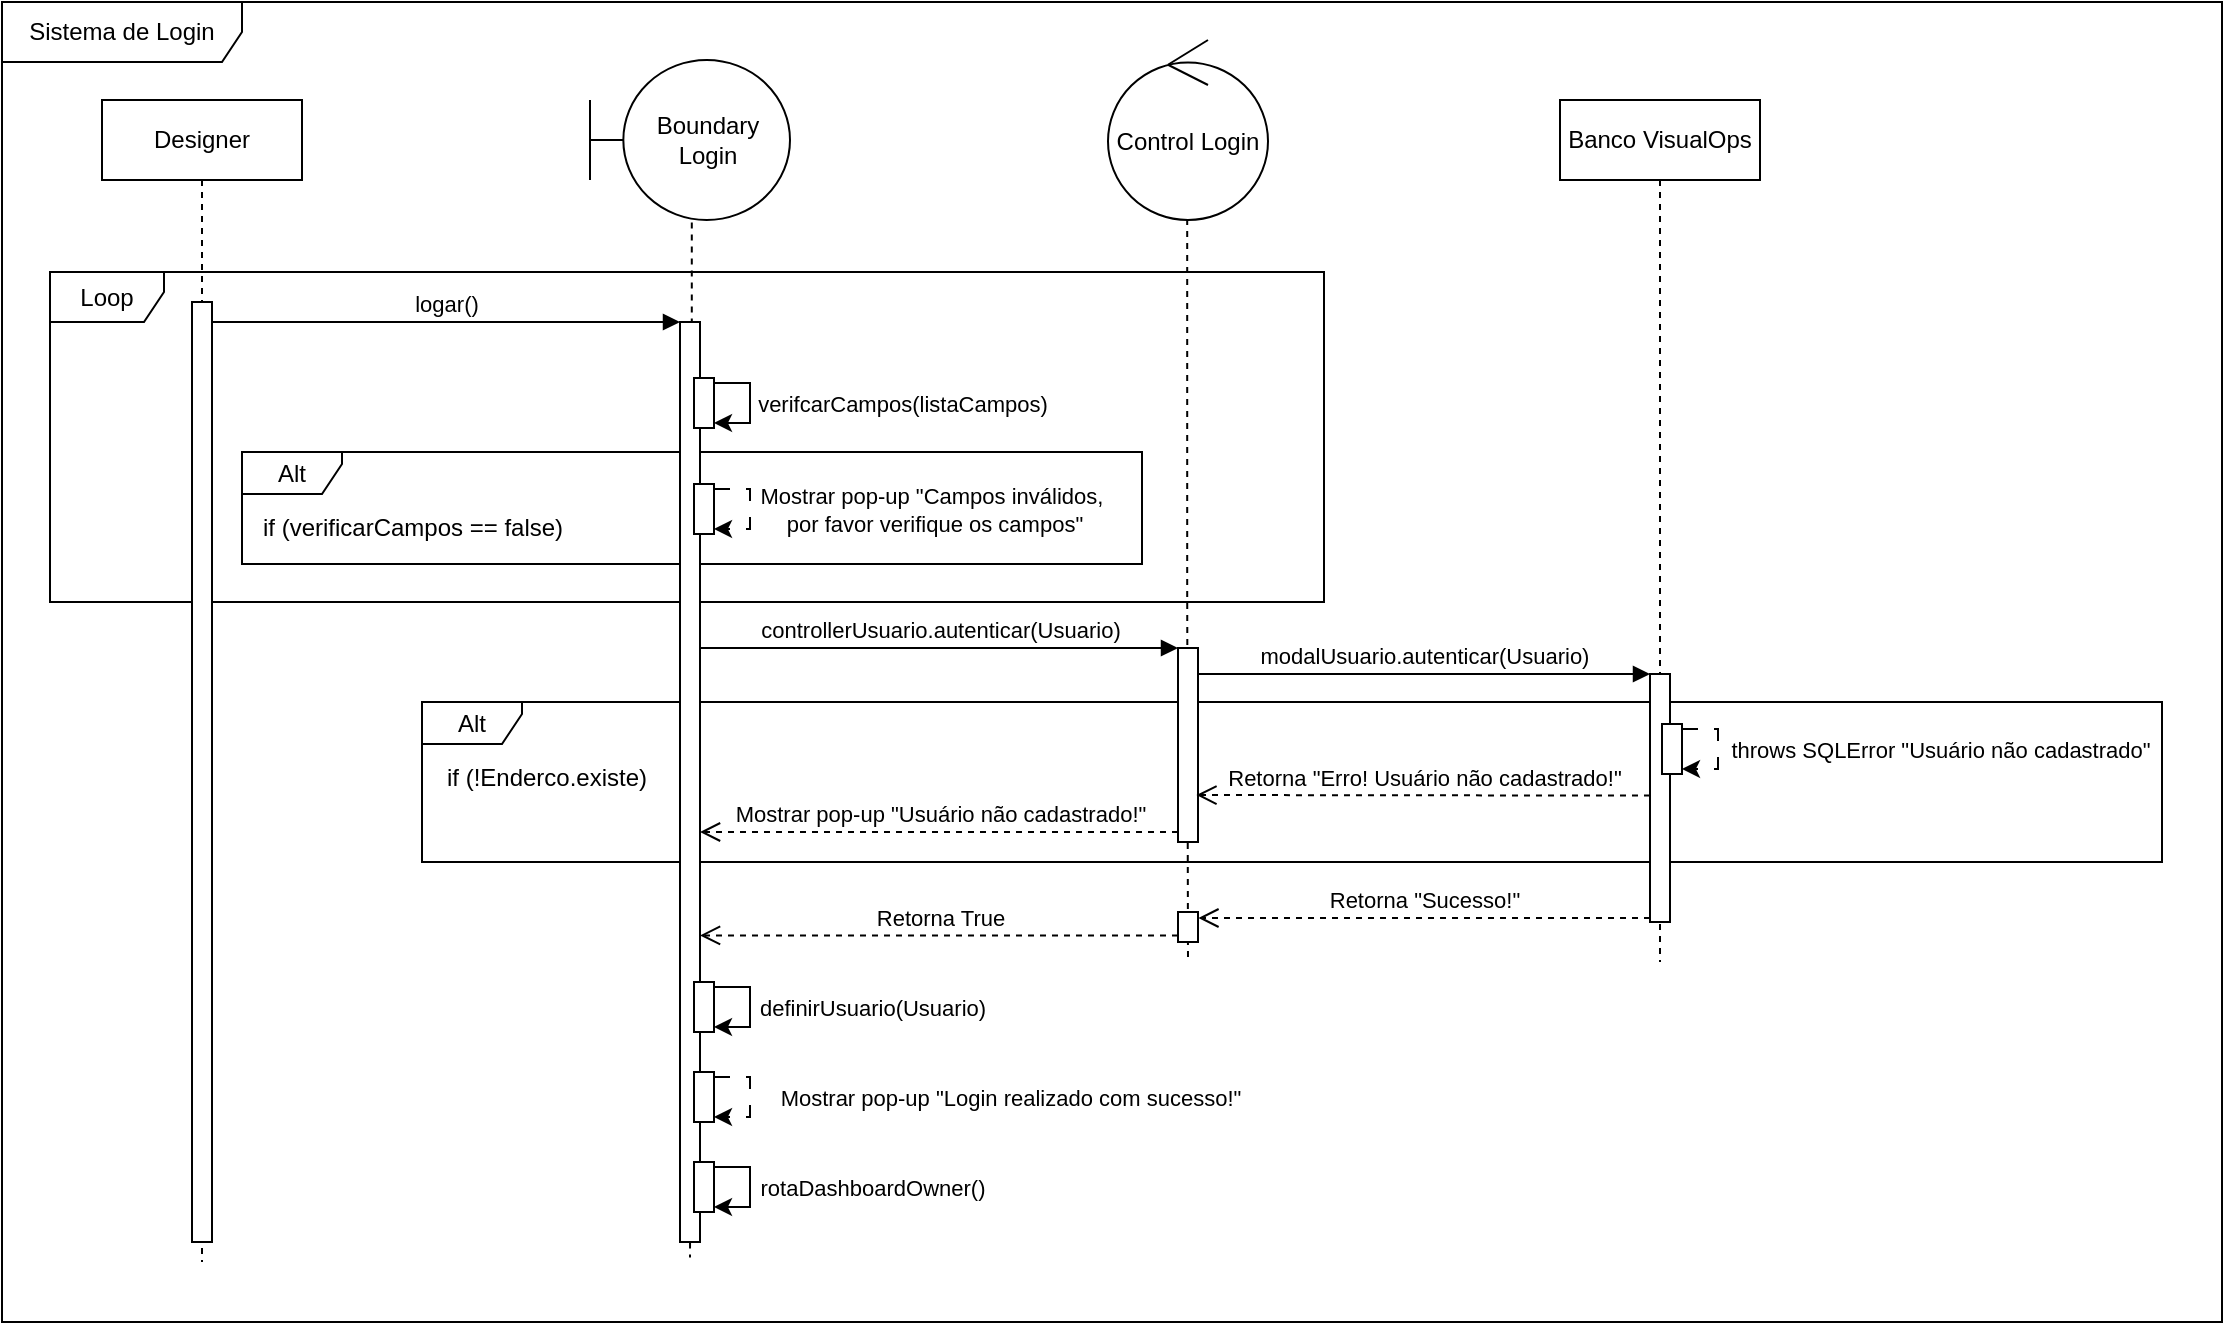 <mxfile version="24.4.4" type="github">
  <diagram name="Page-1" id="2YBvvXClWsGukQMizWep">
    <mxGraphModel dx="1912" dy="512" grid="1" gridSize="10" guides="1" tooltips="1" connect="1" arrows="1" fold="1" page="1" pageScale="1" pageWidth="850" pageHeight="1100" math="0" shadow="0">
      <root>
        <mxCell id="0" />
        <mxCell id="1" parent="0" />
        <mxCell id="_uDLiPHI1aGH4ykzQ4B9-2" value="Alt" style="shape=umlFrame;whiteSpace=wrap;html=1;pointerEvents=0;width=50;height=21;" vertex="1" parent="1">
          <mxGeometry x="-370" y="524" width="870" height="80" as="geometry" />
        </mxCell>
        <mxCell id="_uDLiPHI1aGH4ykzQ4B9-3" value="Loop" style="shape=umlFrame;whiteSpace=wrap;html=1;pointerEvents=0;width=57;height=25;" vertex="1" parent="1">
          <mxGeometry x="-556" y="309" width="637" height="165" as="geometry" />
        </mxCell>
        <mxCell id="_uDLiPHI1aGH4ykzQ4B9-4" value="Alt" style="shape=umlFrame;whiteSpace=wrap;html=1;pointerEvents=0;width=50;height=21;" vertex="1" parent="1">
          <mxGeometry x="-460" y="399" width="450" height="56" as="geometry" />
        </mxCell>
        <mxCell id="_uDLiPHI1aGH4ykzQ4B9-5" style="edgeStyle=orthogonalEdgeStyle;rounded=0;orthogonalLoop=1;jettySize=auto;html=1;dashed=1;endArrow=none;endFill=0;exitX=0.509;exitY=1.015;exitDx=0;exitDy=0;exitPerimeter=0;" edge="1" parent="1" source="_uDLiPHI1aGH4ykzQ4B9-9">
          <mxGeometry relative="1" as="geometry">
            <mxPoint x="-236" y="801.714" as="targetPoint" />
            <mxPoint x="-236" y="314.0" as="sourcePoint" />
          </mxGeometry>
        </mxCell>
        <mxCell id="_uDLiPHI1aGH4ykzQ4B9-6" value="Designer" style="shape=umlLifeline;perimeter=lifelinePerimeter;whiteSpace=wrap;html=1;container=0;dropTarget=0;collapsible=0;recursiveResize=0;outlineConnect=0;portConstraint=eastwest;newEdgeStyle={&quot;edgeStyle&quot;:&quot;elbowEdgeStyle&quot;,&quot;elbow&quot;:&quot;vertical&quot;,&quot;curved&quot;:0,&quot;rounded&quot;:0};" vertex="1" parent="1">
          <mxGeometry x="-530" y="223" width="100" height="581" as="geometry" />
        </mxCell>
        <mxCell id="_uDLiPHI1aGH4ykzQ4B9-7" value="logar()" style="html=1;verticalAlign=bottom;endArrow=block;edgeStyle=elbowEdgeStyle;elbow=vertical;curved=0;rounded=0;" edge="1" parent="1" source="_uDLiPHI1aGH4ykzQ4B9-8" target="_uDLiPHI1aGH4ykzQ4B9-22">
          <mxGeometry relative="1" as="geometry">
            <mxPoint x="-375" y="344" as="sourcePoint" />
            <Array as="points">
              <mxPoint x="-390" y="334" />
            </Array>
          </mxGeometry>
        </mxCell>
        <mxCell id="_uDLiPHI1aGH4ykzQ4B9-8" value="" style="html=1;points=[];perimeter=orthogonalPerimeter;outlineConnect=0;targetShapes=umlLifeline;portConstraint=eastwest;newEdgeStyle={&quot;edgeStyle&quot;:&quot;elbowEdgeStyle&quot;,&quot;elbow&quot;:&quot;vertical&quot;,&quot;curved&quot;:0,&quot;rounded&quot;:0};" vertex="1" parent="1">
          <mxGeometry x="-485" y="324" width="10" height="470" as="geometry" />
        </mxCell>
        <mxCell id="_uDLiPHI1aGH4ykzQ4B9-9" value="Boundary Login" style="shape=umlBoundary;whiteSpace=wrap;html=1;" vertex="1" parent="1">
          <mxGeometry x="-286" y="203" width="100" height="80" as="geometry" />
        </mxCell>
        <mxCell id="_uDLiPHI1aGH4ykzQ4B9-10" style="edgeStyle=orthogonalEdgeStyle;rounded=0;orthogonalLoop=1;jettySize=auto;html=1;dashed=1;endArrow=none;endFill=0;exitX=0.495;exitY=0.995;exitDx=0;exitDy=0;exitPerimeter=0;" edge="1" parent="1" source="_uDLiPHI1aGH4ykzQ4B9-11">
          <mxGeometry relative="1" as="geometry">
            <mxPoint x="13" y="654" as="targetPoint" />
            <mxPoint x="13.0" y="314.0" as="sourcePoint" />
          </mxGeometry>
        </mxCell>
        <mxCell id="_uDLiPHI1aGH4ykzQ4B9-11" value="Control Login" style="ellipse;shape=umlControl;whiteSpace=wrap;html=1;" vertex="1" parent="1">
          <mxGeometry x="-27" y="193" width="80" height="90" as="geometry" />
        </mxCell>
        <mxCell id="_uDLiPHI1aGH4ykzQ4B9-12" value="Sistema de Login" style="shape=umlFrame;whiteSpace=wrap;html=1;pointerEvents=0;width=120;height=30;" vertex="1" parent="1">
          <mxGeometry x="-580" y="174" width="1110" height="660" as="geometry" />
        </mxCell>
        <mxCell id="_uDLiPHI1aGH4ykzQ4B9-13" value="Retorna True" style="html=1;verticalAlign=bottom;endArrow=open;dashed=1;endSize=8;edgeStyle=elbowEdgeStyle;elbow=vertical;curved=0;rounded=0;" edge="1" parent="1">
          <mxGeometry relative="1" as="geometry">
            <mxPoint x="-231" y="640.72" as="targetPoint" />
            <Array as="points">
              <mxPoint x="-136" y="640.72" />
            </Array>
            <mxPoint x="8" y="640.72" as="sourcePoint" />
          </mxGeometry>
        </mxCell>
        <mxCell id="_uDLiPHI1aGH4ykzQ4B9-14" value="Banco VisualOps" style="shape=umlLifeline;perimeter=lifelinePerimeter;whiteSpace=wrap;html=1;container=0;dropTarget=0;collapsible=0;recursiveResize=0;outlineConnect=0;portConstraint=eastwest;newEdgeStyle={&quot;edgeStyle&quot;:&quot;elbowEdgeStyle&quot;,&quot;elbow&quot;:&quot;vertical&quot;,&quot;curved&quot;:0,&quot;rounded&quot;:0};" vertex="1" parent="1">
          <mxGeometry x="199" y="223" width="100" height="431" as="geometry" />
        </mxCell>
        <mxCell id="_uDLiPHI1aGH4ykzQ4B9-15" value="" style="html=1;points=[];perimeter=orthogonalPerimeter;outlineConnect=0;targetShapes=umlLifeline;portConstraint=eastwest;newEdgeStyle={&quot;edgeStyle&quot;:&quot;elbowEdgeStyle&quot;,&quot;elbow&quot;:&quot;vertical&quot;,&quot;curved&quot;:0,&quot;rounded&quot;:0};" vertex="1" parent="1">
          <mxGeometry x="8" y="497" width="10" height="97" as="geometry" />
        </mxCell>
        <mxCell id="_uDLiPHI1aGH4ykzQ4B9-16" value="" style="html=1;points=[];perimeter=orthogonalPerimeter;outlineConnect=0;targetShapes=umlLifeline;portConstraint=eastwest;newEdgeStyle={&quot;edgeStyle&quot;:&quot;elbowEdgeStyle&quot;,&quot;elbow&quot;:&quot;vertical&quot;,&quot;curved&quot;:0,&quot;rounded&quot;:0};" vertex="1" parent="1">
          <mxGeometry x="244" y="510" width="10" height="124" as="geometry" />
        </mxCell>
        <mxCell id="_uDLiPHI1aGH4ykzQ4B9-17" style="edgeStyle=elbowEdgeStyle;rounded=0;orthogonalLoop=1;jettySize=auto;html=1;elbow=horizontal;curved=0;dashed=1;dashPattern=8 8;" edge="1" parent="1" source="_uDLiPHI1aGH4ykzQ4B9-24" target="_uDLiPHI1aGH4ykzQ4B9-24">
          <mxGeometry relative="1" as="geometry">
            <Array as="points">
              <mxPoint x="-206" y="428" />
            </Array>
          </mxGeometry>
        </mxCell>
        <mxCell id="_uDLiPHI1aGH4ykzQ4B9-18" value="Mostrar pop-up &quot;Campos inválidos,&amp;nbsp;&lt;div&gt;por favor verifique os campos&quot;&lt;/div&gt;" style="edgeLabel;html=1;align=center;verticalAlign=middle;resizable=0;points=[];" vertex="1" connectable="0" parent="_uDLiPHI1aGH4ykzQ4B9-17">
          <mxGeometry x="0.232" relative="1" as="geometry">
            <mxPoint x="92" y="-6" as="offset" />
          </mxGeometry>
        </mxCell>
        <mxCell id="_uDLiPHI1aGH4ykzQ4B9-19" value="if (verificarCampos == false)" style="text;html=1;align=center;verticalAlign=middle;resizable=0;points=[];autosize=1;strokeColor=none;fillColor=none;" vertex="1" parent="1">
          <mxGeometry x="-460" y="422" width="170" height="30" as="geometry" />
        </mxCell>
        <mxCell id="_uDLiPHI1aGH4ykzQ4B9-20" style="edgeStyle=elbowEdgeStyle;rounded=0;orthogonalLoop=1;jettySize=auto;html=1;elbow=horizontal;curved=0;" edge="1" parent="1" source="_uDLiPHI1aGH4ykzQ4B9-23" target="_uDLiPHI1aGH4ykzQ4B9-23">
          <mxGeometry relative="1" as="geometry">
            <Array as="points">
              <mxPoint x="-206" y="375" />
            </Array>
          </mxGeometry>
        </mxCell>
        <mxCell id="_uDLiPHI1aGH4ykzQ4B9-21" value="verifcarCampos(listaCampos)" style="edgeLabel;html=1;align=center;verticalAlign=middle;resizable=0;points=[];" vertex="1" connectable="0" parent="_uDLiPHI1aGH4ykzQ4B9-20">
          <mxGeometry x="0.232" relative="1" as="geometry">
            <mxPoint x="76" y="-6" as="offset" />
          </mxGeometry>
        </mxCell>
        <mxCell id="_uDLiPHI1aGH4ykzQ4B9-22" value="" style="html=1;points=[];perimeter=orthogonalPerimeter;outlineConnect=0;targetShapes=umlLifeline;portConstraint=eastwest;newEdgeStyle={&quot;edgeStyle&quot;:&quot;elbowEdgeStyle&quot;,&quot;elbow&quot;:&quot;vertical&quot;,&quot;curved&quot;:0,&quot;rounded&quot;:0};" vertex="1" parent="1">
          <mxGeometry x="-241" y="334" width="10" height="460" as="geometry" />
        </mxCell>
        <mxCell id="_uDLiPHI1aGH4ykzQ4B9-23" value="" style="html=1;points=[];perimeter=orthogonalPerimeter;outlineConnect=0;targetShapes=umlLifeline;portConstraint=eastwest;newEdgeStyle={&quot;edgeStyle&quot;:&quot;elbowEdgeStyle&quot;,&quot;elbow&quot;:&quot;vertical&quot;,&quot;curved&quot;:0,&quot;rounded&quot;:0};" vertex="1" parent="1">
          <mxGeometry x="-234" y="362" width="10" height="25" as="geometry" />
        </mxCell>
        <mxCell id="_uDLiPHI1aGH4ykzQ4B9-24" value="" style="html=1;points=[];perimeter=orthogonalPerimeter;outlineConnect=0;targetShapes=umlLifeline;portConstraint=eastwest;newEdgeStyle={&quot;edgeStyle&quot;:&quot;elbowEdgeStyle&quot;,&quot;elbow&quot;:&quot;vertical&quot;,&quot;curved&quot;:0,&quot;rounded&quot;:0};" vertex="1" parent="1">
          <mxGeometry x="-234" y="415" width="10" height="25" as="geometry" />
        </mxCell>
        <mxCell id="_uDLiPHI1aGH4ykzQ4B9-27" value="controllerUsuario.autenticar(Usuario)" style="html=1;verticalAlign=bottom;endArrow=block;edgeStyle=elbowEdgeStyle;elbow=vertical;curved=0;rounded=0;" edge="1" parent="1">
          <mxGeometry relative="1" as="geometry">
            <mxPoint x="-231" y="497" as="sourcePoint" />
            <Array as="points">
              <mxPoint x="-146" y="497" />
            </Array>
            <mxPoint x="8" y="497" as="targetPoint" />
          </mxGeometry>
        </mxCell>
        <mxCell id="_uDLiPHI1aGH4ykzQ4B9-28" value="modalUsuario.autenticar(Usuario)" style="html=1;verticalAlign=bottom;endArrow=block;edgeStyle=elbowEdgeStyle;elbow=vertical;curved=0;rounded=0;" edge="1" parent="1">
          <mxGeometry relative="1" as="geometry">
            <mxPoint x="18" y="510" as="sourcePoint" />
            <Array as="points">
              <mxPoint x="103" y="510" />
            </Array>
            <mxPoint x="244" y="510" as="targetPoint" />
          </mxGeometry>
        </mxCell>
        <mxCell id="_uDLiPHI1aGH4ykzQ4B9-29" value="if (!Enderco.existe)" style="text;html=1;align=center;verticalAlign=middle;resizable=0;points=[];autosize=1;strokeColor=none;fillColor=none;" vertex="1" parent="1">
          <mxGeometry x="-368" y="547" width="120" height="30" as="geometry" />
        </mxCell>
        <mxCell id="_uDLiPHI1aGH4ykzQ4B9-30" style="edgeStyle=elbowEdgeStyle;rounded=0;orthogonalLoop=1;jettySize=auto;html=1;elbow=horizontal;curved=0;dashed=1;dashPattern=8 8;" edge="1" parent="1" source="_uDLiPHI1aGH4ykzQ4B9-32" target="_uDLiPHI1aGH4ykzQ4B9-32">
          <mxGeometry relative="1" as="geometry">
            <Array as="points">
              <mxPoint x="278" y="548" />
            </Array>
          </mxGeometry>
        </mxCell>
        <mxCell id="_uDLiPHI1aGH4ykzQ4B9-31" value="throws SQLError &quot;Usuário não cadastrado&quot;" style="edgeLabel;html=1;align=center;verticalAlign=middle;resizable=0;points=[];" vertex="1" connectable="0" parent="_uDLiPHI1aGH4ykzQ4B9-30">
          <mxGeometry x="0.232" relative="1" as="geometry">
            <mxPoint x="111" y="-6" as="offset" />
          </mxGeometry>
        </mxCell>
        <mxCell id="_uDLiPHI1aGH4ykzQ4B9-32" value="" style="html=1;points=[];perimeter=orthogonalPerimeter;outlineConnect=0;targetShapes=umlLifeline;portConstraint=eastwest;newEdgeStyle={&quot;edgeStyle&quot;:&quot;elbowEdgeStyle&quot;,&quot;elbow&quot;:&quot;vertical&quot;,&quot;curved&quot;:0,&quot;rounded&quot;:0};" vertex="1" parent="1">
          <mxGeometry x="250" y="535" width="10" height="25" as="geometry" />
        </mxCell>
        <mxCell id="_uDLiPHI1aGH4ykzQ4B9-33" value="Mostrar pop-up &quot;Usuário não cadastrado!&quot;" style="html=1;verticalAlign=bottom;endArrow=open;dashed=1;endSize=8;edgeStyle=elbowEdgeStyle;elbow=vertical;curved=0;rounded=0;" edge="1" parent="1">
          <mxGeometry relative="1" as="geometry">
            <mxPoint x="-231" y="589" as="targetPoint" />
            <Array as="points">
              <mxPoint x="-136" y="589" />
            </Array>
            <mxPoint x="8" y="589" as="sourcePoint" />
            <mxPoint as="offset" />
          </mxGeometry>
        </mxCell>
        <mxCell id="_uDLiPHI1aGH4ykzQ4B9-37" style="edgeStyle=elbowEdgeStyle;rounded=0;orthogonalLoop=1;jettySize=auto;html=1;elbow=horizontal;curved=0;dashed=1;dashPattern=8 8;" edge="1" parent="1" source="_uDLiPHI1aGH4ykzQ4B9-39" target="_uDLiPHI1aGH4ykzQ4B9-39">
          <mxGeometry relative="1" as="geometry">
            <Array as="points">
              <mxPoint x="-206" y="722" />
            </Array>
          </mxGeometry>
        </mxCell>
        <mxCell id="_uDLiPHI1aGH4ykzQ4B9-38" value="Mostrar pop-up &quot;Login realizado com sucesso!&quot;" style="edgeLabel;html=1;align=center;verticalAlign=middle;resizable=0;points=[];" vertex="1" connectable="0" parent="_uDLiPHI1aGH4ykzQ4B9-37">
          <mxGeometry x="0.232" relative="1" as="geometry">
            <mxPoint x="130" y="-6" as="offset" />
          </mxGeometry>
        </mxCell>
        <mxCell id="_uDLiPHI1aGH4ykzQ4B9-39" value="" style="html=1;points=[];perimeter=orthogonalPerimeter;outlineConnect=0;targetShapes=umlLifeline;portConstraint=eastwest;newEdgeStyle={&quot;edgeStyle&quot;:&quot;elbowEdgeStyle&quot;,&quot;elbow&quot;:&quot;vertical&quot;,&quot;curved&quot;:0,&quot;rounded&quot;:0};" vertex="1" parent="1">
          <mxGeometry x="-234" y="709" width="10" height="25" as="geometry" />
        </mxCell>
        <mxCell id="_uDLiPHI1aGH4ykzQ4B9-40" style="edgeStyle=elbowEdgeStyle;rounded=0;orthogonalLoop=1;jettySize=auto;html=1;elbow=horizontal;curved=0;" edge="1" parent="1" source="_uDLiPHI1aGH4ykzQ4B9-42" target="_uDLiPHI1aGH4ykzQ4B9-42">
          <mxGeometry relative="1" as="geometry">
            <Array as="points">
              <mxPoint x="-206" y="767" />
            </Array>
          </mxGeometry>
        </mxCell>
        <mxCell id="_uDLiPHI1aGH4ykzQ4B9-41" value="rotaDashboardOwner()" style="edgeLabel;html=1;align=center;verticalAlign=middle;resizable=0;points=[];" vertex="1" connectable="0" parent="_uDLiPHI1aGH4ykzQ4B9-40">
          <mxGeometry x="0.232" relative="1" as="geometry">
            <mxPoint x="61" y="-6" as="offset" />
          </mxGeometry>
        </mxCell>
        <mxCell id="_uDLiPHI1aGH4ykzQ4B9-42" value="" style="html=1;points=[];perimeter=orthogonalPerimeter;outlineConnect=0;targetShapes=umlLifeline;portConstraint=eastwest;newEdgeStyle={&quot;edgeStyle&quot;:&quot;elbowEdgeStyle&quot;,&quot;elbow&quot;:&quot;vertical&quot;,&quot;curved&quot;:0,&quot;rounded&quot;:0};" vertex="1" parent="1">
          <mxGeometry x="-234" y="754" width="10" height="25" as="geometry" />
        </mxCell>
        <mxCell id="_uDLiPHI1aGH4ykzQ4B9-43" value="Retorna &quot;Erro! Usuário não cadastrado!&quot;" style="html=1;verticalAlign=bottom;endArrow=open;dashed=1;endSize=8;edgeStyle=elbowEdgeStyle;elbow=vertical;curved=0;rounded=0;entryX=0.92;entryY=0.598;entryDx=0;entryDy=0;entryPerimeter=0;" edge="1" parent="1">
          <mxGeometry relative="1" as="geometry">
            <mxPoint x="17.2" y="570.604" as="targetPoint" />
            <Array as="points" />
            <mxPoint x="244" y="570.8" as="sourcePoint" />
            <mxPoint as="offset" />
          </mxGeometry>
        </mxCell>
        <mxCell id="_uDLiPHI1aGH4ykzQ4B9-44" value="Retorna &quot;Sucesso!&quot;" style="html=1;verticalAlign=bottom;endArrow=open;dashed=1;endSize=8;edgeStyle=elbowEdgeStyle;elbow=vertical;curved=0;rounded=0;entryX=0.92;entryY=0.598;entryDx=0;entryDy=0;entryPerimeter=0;" edge="1" parent="1" source="_uDLiPHI1aGH4ykzQ4B9-16">
          <mxGeometry relative="1" as="geometry">
            <mxPoint x="18.2" y="632.004" as="targetPoint" />
            <Array as="points" />
            <mxPoint x="240" y="632" as="sourcePoint" />
            <mxPoint as="offset" />
          </mxGeometry>
        </mxCell>
        <mxCell id="_uDLiPHI1aGH4ykzQ4B9-71" value="" style="html=1;points=[];perimeter=orthogonalPerimeter;outlineConnect=0;targetShapes=umlLifeline;portConstraint=eastwest;newEdgeStyle={&quot;edgeStyle&quot;:&quot;elbowEdgeStyle&quot;,&quot;elbow&quot;:&quot;vertical&quot;,&quot;curved&quot;:0,&quot;rounded&quot;:0};" vertex="1" parent="1">
          <mxGeometry x="8" y="629" width="10" height="15" as="geometry" />
        </mxCell>
        <mxCell id="_uDLiPHI1aGH4ykzQ4B9-74" style="edgeStyle=elbowEdgeStyle;rounded=0;orthogonalLoop=1;jettySize=auto;html=1;elbow=horizontal;curved=0;" edge="1" parent="1" source="_uDLiPHI1aGH4ykzQ4B9-76" target="_uDLiPHI1aGH4ykzQ4B9-76">
          <mxGeometry relative="1" as="geometry">
            <Array as="points">
              <mxPoint x="-206" y="677" />
            </Array>
          </mxGeometry>
        </mxCell>
        <mxCell id="_uDLiPHI1aGH4ykzQ4B9-75" value="definirUsuario(Usuario)" style="edgeLabel;html=1;align=center;verticalAlign=middle;resizable=0;points=[];" vertex="1" connectable="0" parent="_uDLiPHI1aGH4ykzQ4B9-74">
          <mxGeometry x="0.232" relative="1" as="geometry">
            <mxPoint x="61" y="-6" as="offset" />
          </mxGeometry>
        </mxCell>
        <mxCell id="_uDLiPHI1aGH4ykzQ4B9-76" value="" style="html=1;points=[];perimeter=orthogonalPerimeter;outlineConnect=0;targetShapes=umlLifeline;portConstraint=eastwest;newEdgeStyle={&quot;edgeStyle&quot;:&quot;elbowEdgeStyle&quot;,&quot;elbow&quot;:&quot;vertical&quot;,&quot;curved&quot;:0,&quot;rounded&quot;:0};" vertex="1" parent="1">
          <mxGeometry x="-234" y="664" width="10" height="25" as="geometry" />
        </mxCell>
      </root>
    </mxGraphModel>
  </diagram>
</mxfile>
